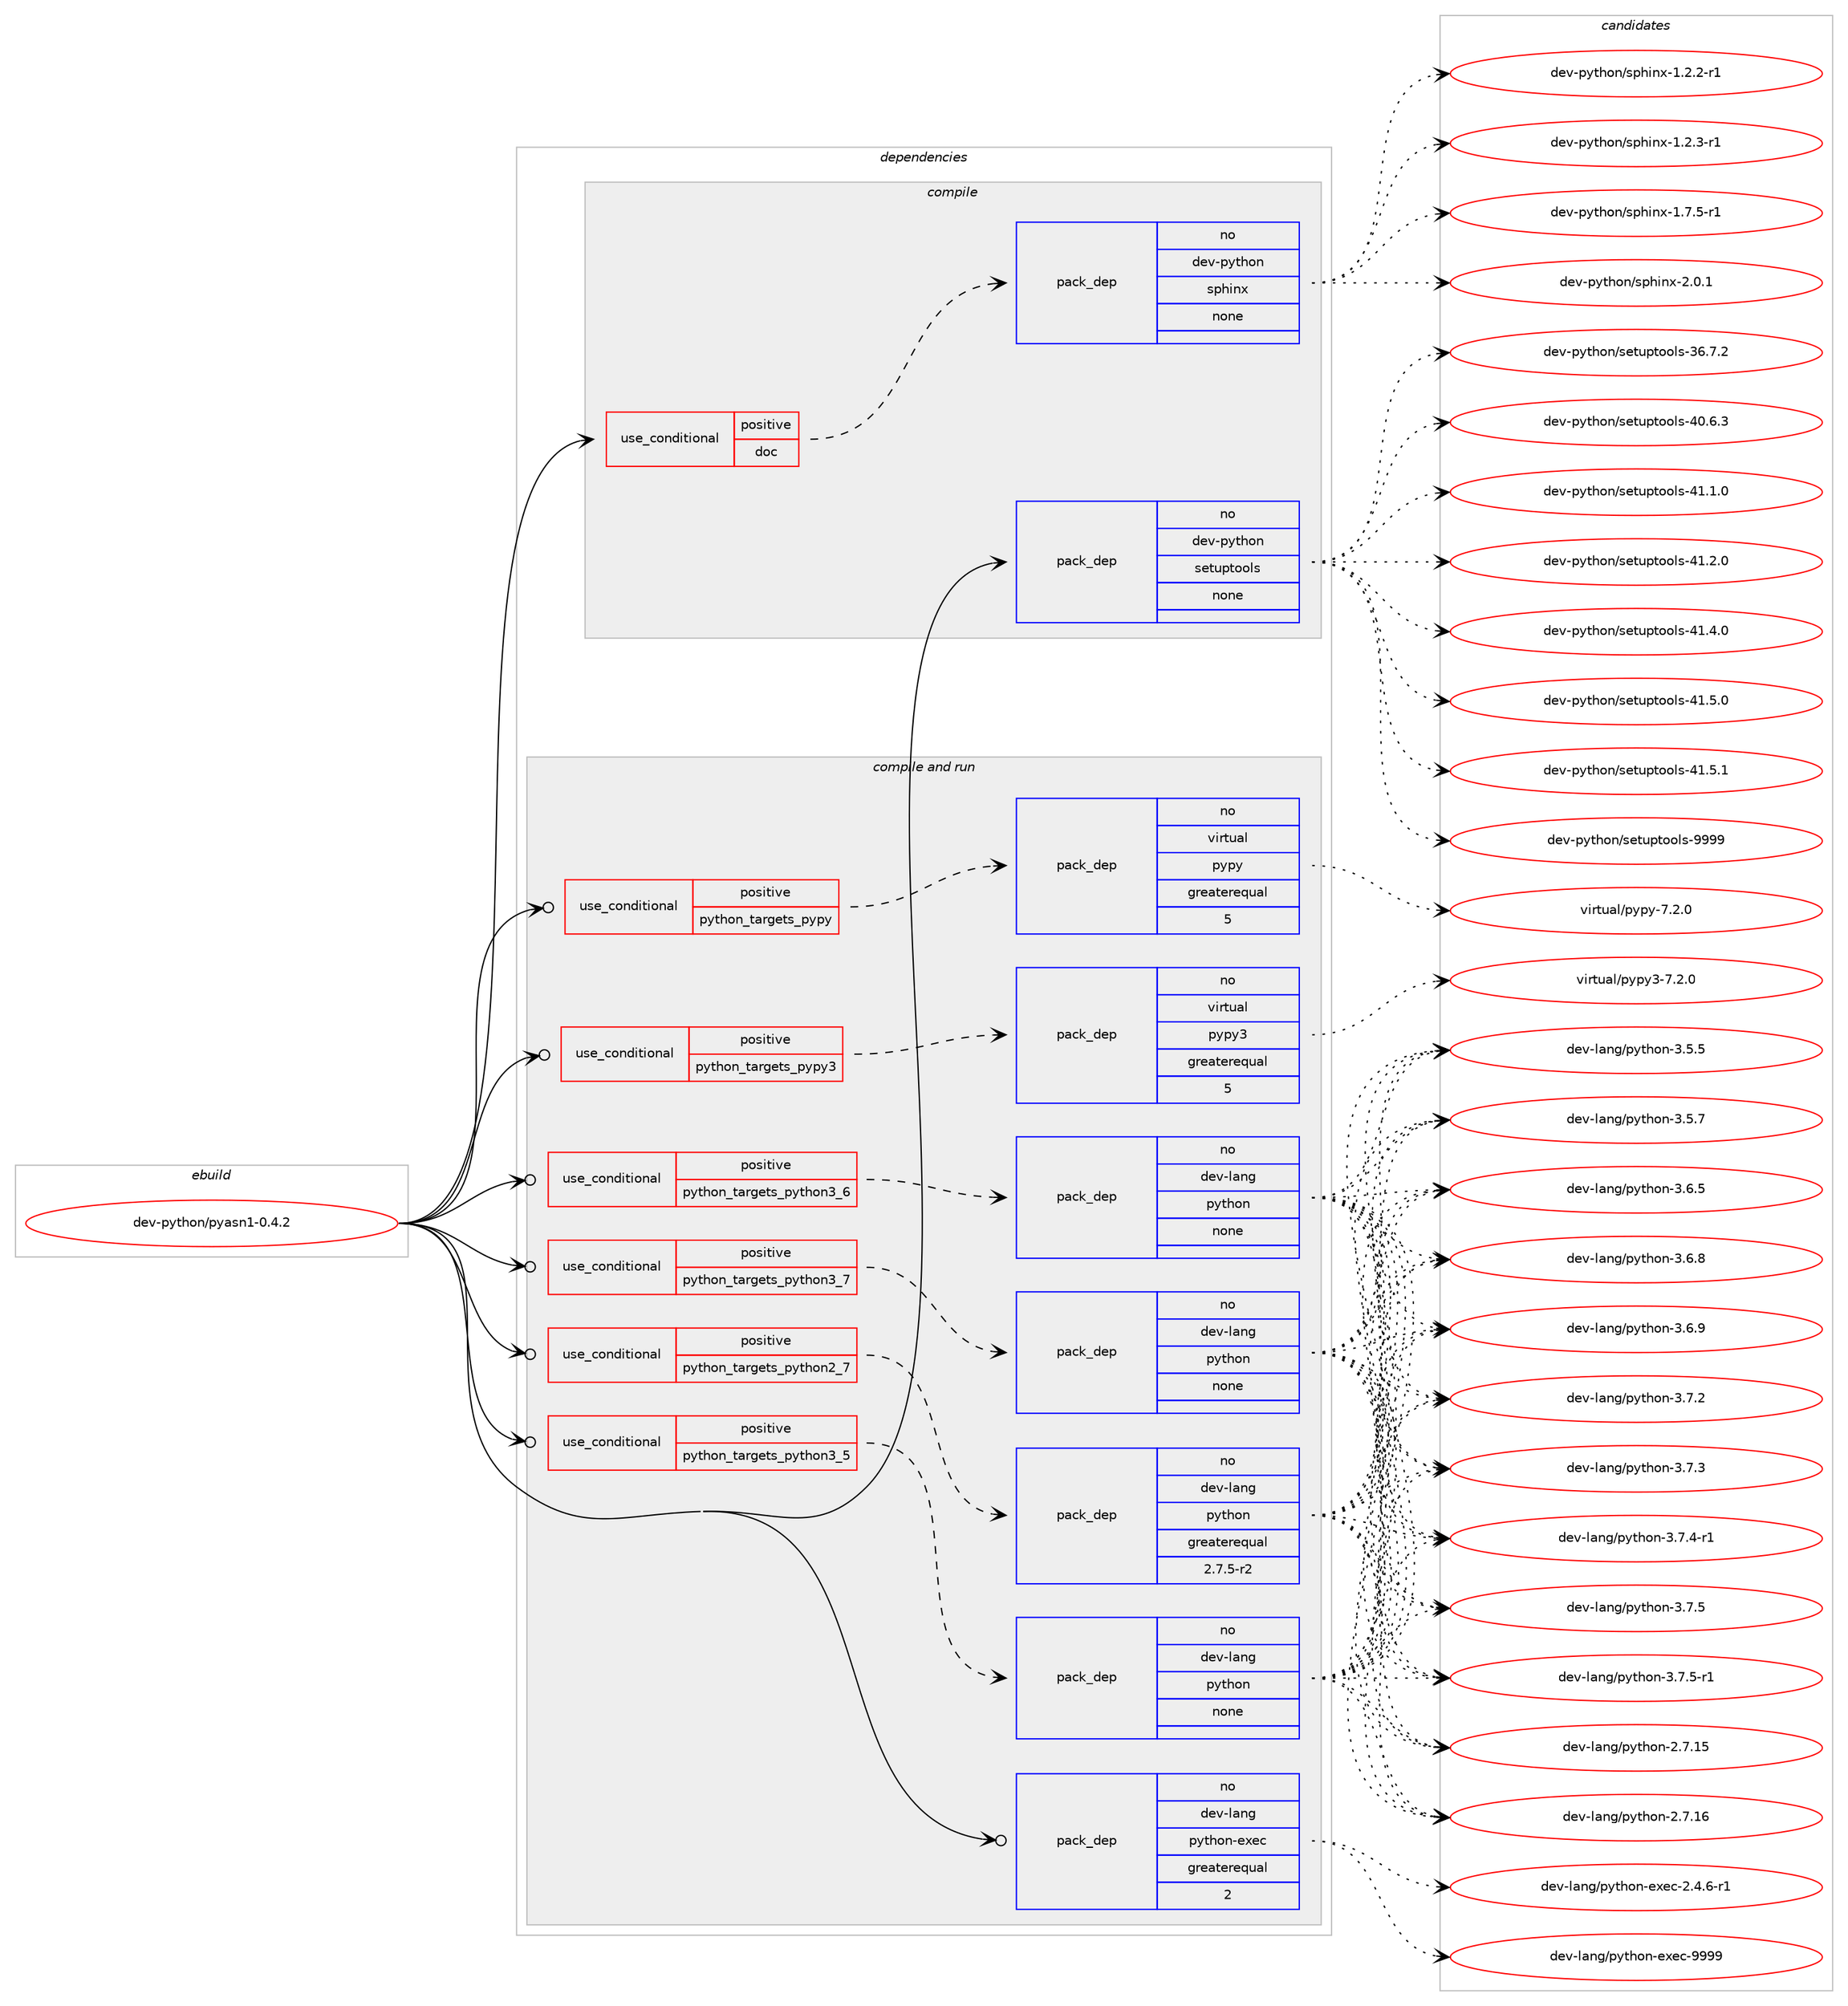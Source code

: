 digraph prolog {

# *************
# Graph options
# *************

newrank=true;
concentrate=true;
compound=true;
graph [rankdir=LR,fontname=Helvetica,fontsize=10,ranksep=1.5];#, ranksep=2.5, nodesep=0.2];
edge  [arrowhead=vee];
node  [fontname=Helvetica,fontsize=10];

# **********
# The ebuild
# **********

subgraph cluster_leftcol {
color=gray;
rank=same;
label=<<i>ebuild</i>>;
id [label="dev-python/pyasn1-0.4.2", color=red, width=4, href="../dev-python/pyasn1-0.4.2.svg"];
}

# ****************
# The dependencies
# ****************

subgraph cluster_midcol {
color=gray;
label=<<i>dependencies</i>>;
subgraph cluster_compile {
fillcolor="#eeeeee";
style=filled;
label=<<i>compile</i>>;
subgraph cond145296 {
dependency624157 [label=<<TABLE BORDER="0" CELLBORDER="1" CELLSPACING="0" CELLPADDING="4"><TR><TD ROWSPAN="3" CELLPADDING="10">use_conditional</TD></TR><TR><TD>positive</TD></TR><TR><TD>doc</TD></TR></TABLE>>, shape=none, color=red];
subgraph pack467017 {
dependency624158 [label=<<TABLE BORDER="0" CELLBORDER="1" CELLSPACING="0" CELLPADDING="4" WIDTH="220"><TR><TD ROWSPAN="6" CELLPADDING="30">pack_dep</TD></TR><TR><TD WIDTH="110">no</TD></TR><TR><TD>dev-python</TD></TR><TR><TD>sphinx</TD></TR><TR><TD>none</TD></TR><TR><TD></TD></TR></TABLE>>, shape=none, color=blue];
}
dependency624157:e -> dependency624158:w [weight=20,style="dashed",arrowhead="vee"];
}
id:e -> dependency624157:w [weight=20,style="solid",arrowhead="vee"];
subgraph pack467018 {
dependency624159 [label=<<TABLE BORDER="0" CELLBORDER="1" CELLSPACING="0" CELLPADDING="4" WIDTH="220"><TR><TD ROWSPAN="6" CELLPADDING="30">pack_dep</TD></TR><TR><TD WIDTH="110">no</TD></TR><TR><TD>dev-python</TD></TR><TR><TD>setuptools</TD></TR><TR><TD>none</TD></TR><TR><TD></TD></TR></TABLE>>, shape=none, color=blue];
}
id:e -> dependency624159:w [weight=20,style="solid",arrowhead="vee"];
}
subgraph cluster_compileandrun {
fillcolor="#eeeeee";
style=filled;
label=<<i>compile and run</i>>;
subgraph cond145297 {
dependency624160 [label=<<TABLE BORDER="0" CELLBORDER="1" CELLSPACING="0" CELLPADDING="4"><TR><TD ROWSPAN="3" CELLPADDING="10">use_conditional</TD></TR><TR><TD>positive</TD></TR><TR><TD>python_targets_pypy</TD></TR></TABLE>>, shape=none, color=red];
subgraph pack467019 {
dependency624161 [label=<<TABLE BORDER="0" CELLBORDER="1" CELLSPACING="0" CELLPADDING="4" WIDTH="220"><TR><TD ROWSPAN="6" CELLPADDING="30">pack_dep</TD></TR><TR><TD WIDTH="110">no</TD></TR><TR><TD>virtual</TD></TR><TR><TD>pypy</TD></TR><TR><TD>greaterequal</TD></TR><TR><TD>5</TD></TR></TABLE>>, shape=none, color=blue];
}
dependency624160:e -> dependency624161:w [weight=20,style="dashed",arrowhead="vee"];
}
id:e -> dependency624160:w [weight=20,style="solid",arrowhead="odotvee"];
subgraph cond145298 {
dependency624162 [label=<<TABLE BORDER="0" CELLBORDER="1" CELLSPACING="0" CELLPADDING="4"><TR><TD ROWSPAN="3" CELLPADDING="10">use_conditional</TD></TR><TR><TD>positive</TD></TR><TR><TD>python_targets_pypy3</TD></TR></TABLE>>, shape=none, color=red];
subgraph pack467020 {
dependency624163 [label=<<TABLE BORDER="0" CELLBORDER="1" CELLSPACING="0" CELLPADDING="4" WIDTH="220"><TR><TD ROWSPAN="6" CELLPADDING="30">pack_dep</TD></TR><TR><TD WIDTH="110">no</TD></TR><TR><TD>virtual</TD></TR><TR><TD>pypy3</TD></TR><TR><TD>greaterequal</TD></TR><TR><TD>5</TD></TR></TABLE>>, shape=none, color=blue];
}
dependency624162:e -> dependency624163:w [weight=20,style="dashed",arrowhead="vee"];
}
id:e -> dependency624162:w [weight=20,style="solid",arrowhead="odotvee"];
subgraph cond145299 {
dependency624164 [label=<<TABLE BORDER="0" CELLBORDER="1" CELLSPACING="0" CELLPADDING="4"><TR><TD ROWSPAN="3" CELLPADDING="10">use_conditional</TD></TR><TR><TD>positive</TD></TR><TR><TD>python_targets_python2_7</TD></TR></TABLE>>, shape=none, color=red];
subgraph pack467021 {
dependency624165 [label=<<TABLE BORDER="0" CELLBORDER="1" CELLSPACING="0" CELLPADDING="4" WIDTH="220"><TR><TD ROWSPAN="6" CELLPADDING="30">pack_dep</TD></TR><TR><TD WIDTH="110">no</TD></TR><TR><TD>dev-lang</TD></TR><TR><TD>python</TD></TR><TR><TD>greaterequal</TD></TR><TR><TD>2.7.5-r2</TD></TR></TABLE>>, shape=none, color=blue];
}
dependency624164:e -> dependency624165:w [weight=20,style="dashed",arrowhead="vee"];
}
id:e -> dependency624164:w [weight=20,style="solid",arrowhead="odotvee"];
subgraph cond145300 {
dependency624166 [label=<<TABLE BORDER="0" CELLBORDER="1" CELLSPACING="0" CELLPADDING="4"><TR><TD ROWSPAN="3" CELLPADDING="10">use_conditional</TD></TR><TR><TD>positive</TD></TR><TR><TD>python_targets_python3_5</TD></TR></TABLE>>, shape=none, color=red];
subgraph pack467022 {
dependency624167 [label=<<TABLE BORDER="0" CELLBORDER="1" CELLSPACING="0" CELLPADDING="4" WIDTH="220"><TR><TD ROWSPAN="6" CELLPADDING="30">pack_dep</TD></TR><TR><TD WIDTH="110">no</TD></TR><TR><TD>dev-lang</TD></TR><TR><TD>python</TD></TR><TR><TD>none</TD></TR><TR><TD></TD></TR></TABLE>>, shape=none, color=blue];
}
dependency624166:e -> dependency624167:w [weight=20,style="dashed",arrowhead="vee"];
}
id:e -> dependency624166:w [weight=20,style="solid",arrowhead="odotvee"];
subgraph cond145301 {
dependency624168 [label=<<TABLE BORDER="0" CELLBORDER="1" CELLSPACING="0" CELLPADDING="4"><TR><TD ROWSPAN="3" CELLPADDING="10">use_conditional</TD></TR><TR><TD>positive</TD></TR><TR><TD>python_targets_python3_6</TD></TR></TABLE>>, shape=none, color=red];
subgraph pack467023 {
dependency624169 [label=<<TABLE BORDER="0" CELLBORDER="1" CELLSPACING="0" CELLPADDING="4" WIDTH="220"><TR><TD ROWSPAN="6" CELLPADDING="30">pack_dep</TD></TR><TR><TD WIDTH="110">no</TD></TR><TR><TD>dev-lang</TD></TR><TR><TD>python</TD></TR><TR><TD>none</TD></TR><TR><TD></TD></TR></TABLE>>, shape=none, color=blue];
}
dependency624168:e -> dependency624169:w [weight=20,style="dashed",arrowhead="vee"];
}
id:e -> dependency624168:w [weight=20,style="solid",arrowhead="odotvee"];
subgraph cond145302 {
dependency624170 [label=<<TABLE BORDER="0" CELLBORDER="1" CELLSPACING="0" CELLPADDING="4"><TR><TD ROWSPAN="3" CELLPADDING="10">use_conditional</TD></TR><TR><TD>positive</TD></TR><TR><TD>python_targets_python3_7</TD></TR></TABLE>>, shape=none, color=red];
subgraph pack467024 {
dependency624171 [label=<<TABLE BORDER="0" CELLBORDER="1" CELLSPACING="0" CELLPADDING="4" WIDTH="220"><TR><TD ROWSPAN="6" CELLPADDING="30">pack_dep</TD></TR><TR><TD WIDTH="110">no</TD></TR><TR><TD>dev-lang</TD></TR><TR><TD>python</TD></TR><TR><TD>none</TD></TR><TR><TD></TD></TR></TABLE>>, shape=none, color=blue];
}
dependency624170:e -> dependency624171:w [weight=20,style="dashed",arrowhead="vee"];
}
id:e -> dependency624170:w [weight=20,style="solid",arrowhead="odotvee"];
subgraph pack467025 {
dependency624172 [label=<<TABLE BORDER="0" CELLBORDER="1" CELLSPACING="0" CELLPADDING="4" WIDTH="220"><TR><TD ROWSPAN="6" CELLPADDING="30">pack_dep</TD></TR><TR><TD WIDTH="110">no</TD></TR><TR><TD>dev-lang</TD></TR><TR><TD>python-exec</TD></TR><TR><TD>greaterequal</TD></TR><TR><TD>2</TD></TR></TABLE>>, shape=none, color=blue];
}
id:e -> dependency624172:w [weight=20,style="solid",arrowhead="odotvee"];
}
subgraph cluster_run {
fillcolor="#eeeeee";
style=filled;
label=<<i>run</i>>;
}
}

# **************
# The candidates
# **************

subgraph cluster_choices {
rank=same;
color=gray;
label=<<i>candidates</i>>;

subgraph choice467017 {
color=black;
nodesep=1;
choice10010111845112121116104111110471151121041051101204549465046504511449 [label="dev-python/sphinx-1.2.2-r1", color=red, width=4,href="../dev-python/sphinx-1.2.2-r1.svg"];
choice10010111845112121116104111110471151121041051101204549465046514511449 [label="dev-python/sphinx-1.2.3-r1", color=red, width=4,href="../dev-python/sphinx-1.2.3-r1.svg"];
choice10010111845112121116104111110471151121041051101204549465546534511449 [label="dev-python/sphinx-1.7.5-r1", color=red, width=4,href="../dev-python/sphinx-1.7.5-r1.svg"];
choice1001011184511212111610411111047115112104105110120455046484649 [label="dev-python/sphinx-2.0.1", color=red, width=4,href="../dev-python/sphinx-2.0.1.svg"];
dependency624158:e -> choice10010111845112121116104111110471151121041051101204549465046504511449:w [style=dotted,weight="100"];
dependency624158:e -> choice10010111845112121116104111110471151121041051101204549465046514511449:w [style=dotted,weight="100"];
dependency624158:e -> choice10010111845112121116104111110471151121041051101204549465546534511449:w [style=dotted,weight="100"];
dependency624158:e -> choice1001011184511212111610411111047115112104105110120455046484649:w [style=dotted,weight="100"];
}
subgraph choice467018 {
color=black;
nodesep=1;
choice100101118451121211161041111104711510111611711211611111110811545515446554650 [label="dev-python/setuptools-36.7.2", color=red, width=4,href="../dev-python/setuptools-36.7.2.svg"];
choice100101118451121211161041111104711510111611711211611111110811545524846544651 [label="dev-python/setuptools-40.6.3", color=red, width=4,href="../dev-python/setuptools-40.6.3.svg"];
choice100101118451121211161041111104711510111611711211611111110811545524946494648 [label="dev-python/setuptools-41.1.0", color=red, width=4,href="../dev-python/setuptools-41.1.0.svg"];
choice100101118451121211161041111104711510111611711211611111110811545524946504648 [label="dev-python/setuptools-41.2.0", color=red, width=4,href="../dev-python/setuptools-41.2.0.svg"];
choice100101118451121211161041111104711510111611711211611111110811545524946524648 [label="dev-python/setuptools-41.4.0", color=red, width=4,href="../dev-python/setuptools-41.4.0.svg"];
choice100101118451121211161041111104711510111611711211611111110811545524946534648 [label="dev-python/setuptools-41.5.0", color=red, width=4,href="../dev-python/setuptools-41.5.0.svg"];
choice100101118451121211161041111104711510111611711211611111110811545524946534649 [label="dev-python/setuptools-41.5.1", color=red, width=4,href="../dev-python/setuptools-41.5.1.svg"];
choice10010111845112121116104111110471151011161171121161111111081154557575757 [label="dev-python/setuptools-9999", color=red, width=4,href="../dev-python/setuptools-9999.svg"];
dependency624159:e -> choice100101118451121211161041111104711510111611711211611111110811545515446554650:w [style=dotted,weight="100"];
dependency624159:e -> choice100101118451121211161041111104711510111611711211611111110811545524846544651:w [style=dotted,weight="100"];
dependency624159:e -> choice100101118451121211161041111104711510111611711211611111110811545524946494648:w [style=dotted,weight="100"];
dependency624159:e -> choice100101118451121211161041111104711510111611711211611111110811545524946504648:w [style=dotted,weight="100"];
dependency624159:e -> choice100101118451121211161041111104711510111611711211611111110811545524946524648:w [style=dotted,weight="100"];
dependency624159:e -> choice100101118451121211161041111104711510111611711211611111110811545524946534648:w [style=dotted,weight="100"];
dependency624159:e -> choice100101118451121211161041111104711510111611711211611111110811545524946534649:w [style=dotted,weight="100"];
dependency624159:e -> choice10010111845112121116104111110471151011161171121161111111081154557575757:w [style=dotted,weight="100"];
}
subgraph choice467019 {
color=black;
nodesep=1;
choice1181051141161179710847112121112121455546504648 [label="virtual/pypy-7.2.0", color=red, width=4,href="../virtual/pypy-7.2.0.svg"];
dependency624161:e -> choice1181051141161179710847112121112121455546504648:w [style=dotted,weight="100"];
}
subgraph choice467020 {
color=black;
nodesep=1;
choice118105114116117971084711212111212151455546504648 [label="virtual/pypy3-7.2.0", color=red, width=4,href="../virtual/pypy3-7.2.0.svg"];
dependency624163:e -> choice118105114116117971084711212111212151455546504648:w [style=dotted,weight="100"];
}
subgraph choice467021 {
color=black;
nodesep=1;
choice10010111845108971101034711212111610411111045504655464953 [label="dev-lang/python-2.7.15", color=red, width=4,href="../dev-lang/python-2.7.15.svg"];
choice10010111845108971101034711212111610411111045504655464954 [label="dev-lang/python-2.7.16", color=red, width=4,href="../dev-lang/python-2.7.16.svg"];
choice100101118451089711010347112121116104111110455146534653 [label="dev-lang/python-3.5.5", color=red, width=4,href="../dev-lang/python-3.5.5.svg"];
choice100101118451089711010347112121116104111110455146534655 [label="dev-lang/python-3.5.7", color=red, width=4,href="../dev-lang/python-3.5.7.svg"];
choice100101118451089711010347112121116104111110455146544653 [label="dev-lang/python-3.6.5", color=red, width=4,href="../dev-lang/python-3.6.5.svg"];
choice100101118451089711010347112121116104111110455146544656 [label="dev-lang/python-3.6.8", color=red, width=4,href="../dev-lang/python-3.6.8.svg"];
choice100101118451089711010347112121116104111110455146544657 [label="dev-lang/python-3.6.9", color=red, width=4,href="../dev-lang/python-3.6.9.svg"];
choice100101118451089711010347112121116104111110455146554650 [label="dev-lang/python-3.7.2", color=red, width=4,href="../dev-lang/python-3.7.2.svg"];
choice100101118451089711010347112121116104111110455146554651 [label="dev-lang/python-3.7.3", color=red, width=4,href="../dev-lang/python-3.7.3.svg"];
choice1001011184510897110103471121211161041111104551465546524511449 [label="dev-lang/python-3.7.4-r1", color=red, width=4,href="../dev-lang/python-3.7.4-r1.svg"];
choice100101118451089711010347112121116104111110455146554653 [label="dev-lang/python-3.7.5", color=red, width=4,href="../dev-lang/python-3.7.5.svg"];
choice1001011184510897110103471121211161041111104551465546534511449 [label="dev-lang/python-3.7.5-r1", color=red, width=4,href="../dev-lang/python-3.7.5-r1.svg"];
dependency624165:e -> choice10010111845108971101034711212111610411111045504655464953:w [style=dotted,weight="100"];
dependency624165:e -> choice10010111845108971101034711212111610411111045504655464954:w [style=dotted,weight="100"];
dependency624165:e -> choice100101118451089711010347112121116104111110455146534653:w [style=dotted,weight="100"];
dependency624165:e -> choice100101118451089711010347112121116104111110455146534655:w [style=dotted,weight="100"];
dependency624165:e -> choice100101118451089711010347112121116104111110455146544653:w [style=dotted,weight="100"];
dependency624165:e -> choice100101118451089711010347112121116104111110455146544656:w [style=dotted,weight="100"];
dependency624165:e -> choice100101118451089711010347112121116104111110455146544657:w [style=dotted,weight="100"];
dependency624165:e -> choice100101118451089711010347112121116104111110455146554650:w [style=dotted,weight="100"];
dependency624165:e -> choice100101118451089711010347112121116104111110455146554651:w [style=dotted,weight="100"];
dependency624165:e -> choice1001011184510897110103471121211161041111104551465546524511449:w [style=dotted,weight="100"];
dependency624165:e -> choice100101118451089711010347112121116104111110455146554653:w [style=dotted,weight="100"];
dependency624165:e -> choice1001011184510897110103471121211161041111104551465546534511449:w [style=dotted,weight="100"];
}
subgraph choice467022 {
color=black;
nodesep=1;
choice10010111845108971101034711212111610411111045504655464953 [label="dev-lang/python-2.7.15", color=red, width=4,href="../dev-lang/python-2.7.15.svg"];
choice10010111845108971101034711212111610411111045504655464954 [label="dev-lang/python-2.7.16", color=red, width=4,href="../dev-lang/python-2.7.16.svg"];
choice100101118451089711010347112121116104111110455146534653 [label="dev-lang/python-3.5.5", color=red, width=4,href="../dev-lang/python-3.5.5.svg"];
choice100101118451089711010347112121116104111110455146534655 [label="dev-lang/python-3.5.7", color=red, width=4,href="../dev-lang/python-3.5.7.svg"];
choice100101118451089711010347112121116104111110455146544653 [label="dev-lang/python-3.6.5", color=red, width=4,href="../dev-lang/python-3.6.5.svg"];
choice100101118451089711010347112121116104111110455146544656 [label="dev-lang/python-3.6.8", color=red, width=4,href="../dev-lang/python-3.6.8.svg"];
choice100101118451089711010347112121116104111110455146544657 [label="dev-lang/python-3.6.9", color=red, width=4,href="../dev-lang/python-3.6.9.svg"];
choice100101118451089711010347112121116104111110455146554650 [label="dev-lang/python-3.7.2", color=red, width=4,href="../dev-lang/python-3.7.2.svg"];
choice100101118451089711010347112121116104111110455146554651 [label="dev-lang/python-3.7.3", color=red, width=4,href="../dev-lang/python-3.7.3.svg"];
choice1001011184510897110103471121211161041111104551465546524511449 [label="dev-lang/python-3.7.4-r1", color=red, width=4,href="../dev-lang/python-3.7.4-r1.svg"];
choice100101118451089711010347112121116104111110455146554653 [label="dev-lang/python-3.7.5", color=red, width=4,href="../dev-lang/python-3.7.5.svg"];
choice1001011184510897110103471121211161041111104551465546534511449 [label="dev-lang/python-3.7.5-r1", color=red, width=4,href="../dev-lang/python-3.7.5-r1.svg"];
dependency624167:e -> choice10010111845108971101034711212111610411111045504655464953:w [style=dotted,weight="100"];
dependency624167:e -> choice10010111845108971101034711212111610411111045504655464954:w [style=dotted,weight="100"];
dependency624167:e -> choice100101118451089711010347112121116104111110455146534653:w [style=dotted,weight="100"];
dependency624167:e -> choice100101118451089711010347112121116104111110455146534655:w [style=dotted,weight="100"];
dependency624167:e -> choice100101118451089711010347112121116104111110455146544653:w [style=dotted,weight="100"];
dependency624167:e -> choice100101118451089711010347112121116104111110455146544656:w [style=dotted,weight="100"];
dependency624167:e -> choice100101118451089711010347112121116104111110455146544657:w [style=dotted,weight="100"];
dependency624167:e -> choice100101118451089711010347112121116104111110455146554650:w [style=dotted,weight="100"];
dependency624167:e -> choice100101118451089711010347112121116104111110455146554651:w [style=dotted,weight="100"];
dependency624167:e -> choice1001011184510897110103471121211161041111104551465546524511449:w [style=dotted,weight="100"];
dependency624167:e -> choice100101118451089711010347112121116104111110455146554653:w [style=dotted,weight="100"];
dependency624167:e -> choice1001011184510897110103471121211161041111104551465546534511449:w [style=dotted,weight="100"];
}
subgraph choice467023 {
color=black;
nodesep=1;
choice10010111845108971101034711212111610411111045504655464953 [label="dev-lang/python-2.7.15", color=red, width=4,href="../dev-lang/python-2.7.15.svg"];
choice10010111845108971101034711212111610411111045504655464954 [label="dev-lang/python-2.7.16", color=red, width=4,href="../dev-lang/python-2.7.16.svg"];
choice100101118451089711010347112121116104111110455146534653 [label="dev-lang/python-3.5.5", color=red, width=4,href="../dev-lang/python-3.5.5.svg"];
choice100101118451089711010347112121116104111110455146534655 [label="dev-lang/python-3.5.7", color=red, width=4,href="../dev-lang/python-3.5.7.svg"];
choice100101118451089711010347112121116104111110455146544653 [label="dev-lang/python-3.6.5", color=red, width=4,href="../dev-lang/python-3.6.5.svg"];
choice100101118451089711010347112121116104111110455146544656 [label="dev-lang/python-3.6.8", color=red, width=4,href="../dev-lang/python-3.6.8.svg"];
choice100101118451089711010347112121116104111110455146544657 [label="dev-lang/python-3.6.9", color=red, width=4,href="../dev-lang/python-3.6.9.svg"];
choice100101118451089711010347112121116104111110455146554650 [label="dev-lang/python-3.7.2", color=red, width=4,href="../dev-lang/python-3.7.2.svg"];
choice100101118451089711010347112121116104111110455146554651 [label="dev-lang/python-3.7.3", color=red, width=4,href="../dev-lang/python-3.7.3.svg"];
choice1001011184510897110103471121211161041111104551465546524511449 [label="dev-lang/python-3.7.4-r1", color=red, width=4,href="../dev-lang/python-3.7.4-r1.svg"];
choice100101118451089711010347112121116104111110455146554653 [label="dev-lang/python-3.7.5", color=red, width=4,href="../dev-lang/python-3.7.5.svg"];
choice1001011184510897110103471121211161041111104551465546534511449 [label="dev-lang/python-3.7.5-r1", color=red, width=4,href="../dev-lang/python-3.7.5-r1.svg"];
dependency624169:e -> choice10010111845108971101034711212111610411111045504655464953:w [style=dotted,weight="100"];
dependency624169:e -> choice10010111845108971101034711212111610411111045504655464954:w [style=dotted,weight="100"];
dependency624169:e -> choice100101118451089711010347112121116104111110455146534653:w [style=dotted,weight="100"];
dependency624169:e -> choice100101118451089711010347112121116104111110455146534655:w [style=dotted,weight="100"];
dependency624169:e -> choice100101118451089711010347112121116104111110455146544653:w [style=dotted,weight="100"];
dependency624169:e -> choice100101118451089711010347112121116104111110455146544656:w [style=dotted,weight="100"];
dependency624169:e -> choice100101118451089711010347112121116104111110455146544657:w [style=dotted,weight="100"];
dependency624169:e -> choice100101118451089711010347112121116104111110455146554650:w [style=dotted,weight="100"];
dependency624169:e -> choice100101118451089711010347112121116104111110455146554651:w [style=dotted,weight="100"];
dependency624169:e -> choice1001011184510897110103471121211161041111104551465546524511449:w [style=dotted,weight="100"];
dependency624169:e -> choice100101118451089711010347112121116104111110455146554653:w [style=dotted,weight="100"];
dependency624169:e -> choice1001011184510897110103471121211161041111104551465546534511449:w [style=dotted,weight="100"];
}
subgraph choice467024 {
color=black;
nodesep=1;
choice10010111845108971101034711212111610411111045504655464953 [label="dev-lang/python-2.7.15", color=red, width=4,href="../dev-lang/python-2.7.15.svg"];
choice10010111845108971101034711212111610411111045504655464954 [label="dev-lang/python-2.7.16", color=red, width=4,href="../dev-lang/python-2.7.16.svg"];
choice100101118451089711010347112121116104111110455146534653 [label="dev-lang/python-3.5.5", color=red, width=4,href="../dev-lang/python-3.5.5.svg"];
choice100101118451089711010347112121116104111110455146534655 [label="dev-lang/python-3.5.7", color=red, width=4,href="../dev-lang/python-3.5.7.svg"];
choice100101118451089711010347112121116104111110455146544653 [label="dev-lang/python-3.6.5", color=red, width=4,href="../dev-lang/python-3.6.5.svg"];
choice100101118451089711010347112121116104111110455146544656 [label="dev-lang/python-3.6.8", color=red, width=4,href="../dev-lang/python-3.6.8.svg"];
choice100101118451089711010347112121116104111110455146544657 [label="dev-lang/python-3.6.9", color=red, width=4,href="../dev-lang/python-3.6.9.svg"];
choice100101118451089711010347112121116104111110455146554650 [label="dev-lang/python-3.7.2", color=red, width=4,href="../dev-lang/python-3.7.2.svg"];
choice100101118451089711010347112121116104111110455146554651 [label="dev-lang/python-3.7.3", color=red, width=4,href="../dev-lang/python-3.7.3.svg"];
choice1001011184510897110103471121211161041111104551465546524511449 [label="dev-lang/python-3.7.4-r1", color=red, width=4,href="../dev-lang/python-3.7.4-r1.svg"];
choice100101118451089711010347112121116104111110455146554653 [label="dev-lang/python-3.7.5", color=red, width=4,href="../dev-lang/python-3.7.5.svg"];
choice1001011184510897110103471121211161041111104551465546534511449 [label="dev-lang/python-3.7.5-r1", color=red, width=4,href="../dev-lang/python-3.7.5-r1.svg"];
dependency624171:e -> choice10010111845108971101034711212111610411111045504655464953:w [style=dotted,weight="100"];
dependency624171:e -> choice10010111845108971101034711212111610411111045504655464954:w [style=dotted,weight="100"];
dependency624171:e -> choice100101118451089711010347112121116104111110455146534653:w [style=dotted,weight="100"];
dependency624171:e -> choice100101118451089711010347112121116104111110455146534655:w [style=dotted,weight="100"];
dependency624171:e -> choice100101118451089711010347112121116104111110455146544653:w [style=dotted,weight="100"];
dependency624171:e -> choice100101118451089711010347112121116104111110455146544656:w [style=dotted,weight="100"];
dependency624171:e -> choice100101118451089711010347112121116104111110455146544657:w [style=dotted,weight="100"];
dependency624171:e -> choice100101118451089711010347112121116104111110455146554650:w [style=dotted,weight="100"];
dependency624171:e -> choice100101118451089711010347112121116104111110455146554651:w [style=dotted,weight="100"];
dependency624171:e -> choice1001011184510897110103471121211161041111104551465546524511449:w [style=dotted,weight="100"];
dependency624171:e -> choice100101118451089711010347112121116104111110455146554653:w [style=dotted,weight="100"];
dependency624171:e -> choice1001011184510897110103471121211161041111104551465546534511449:w [style=dotted,weight="100"];
}
subgraph choice467025 {
color=black;
nodesep=1;
choice10010111845108971101034711212111610411111045101120101994550465246544511449 [label="dev-lang/python-exec-2.4.6-r1", color=red, width=4,href="../dev-lang/python-exec-2.4.6-r1.svg"];
choice10010111845108971101034711212111610411111045101120101994557575757 [label="dev-lang/python-exec-9999", color=red, width=4,href="../dev-lang/python-exec-9999.svg"];
dependency624172:e -> choice10010111845108971101034711212111610411111045101120101994550465246544511449:w [style=dotted,weight="100"];
dependency624172:e -> choice10010111845108971101034711212111610411111045101120101994557575757:w [style=dotted,weight="100"];
}
}

}
